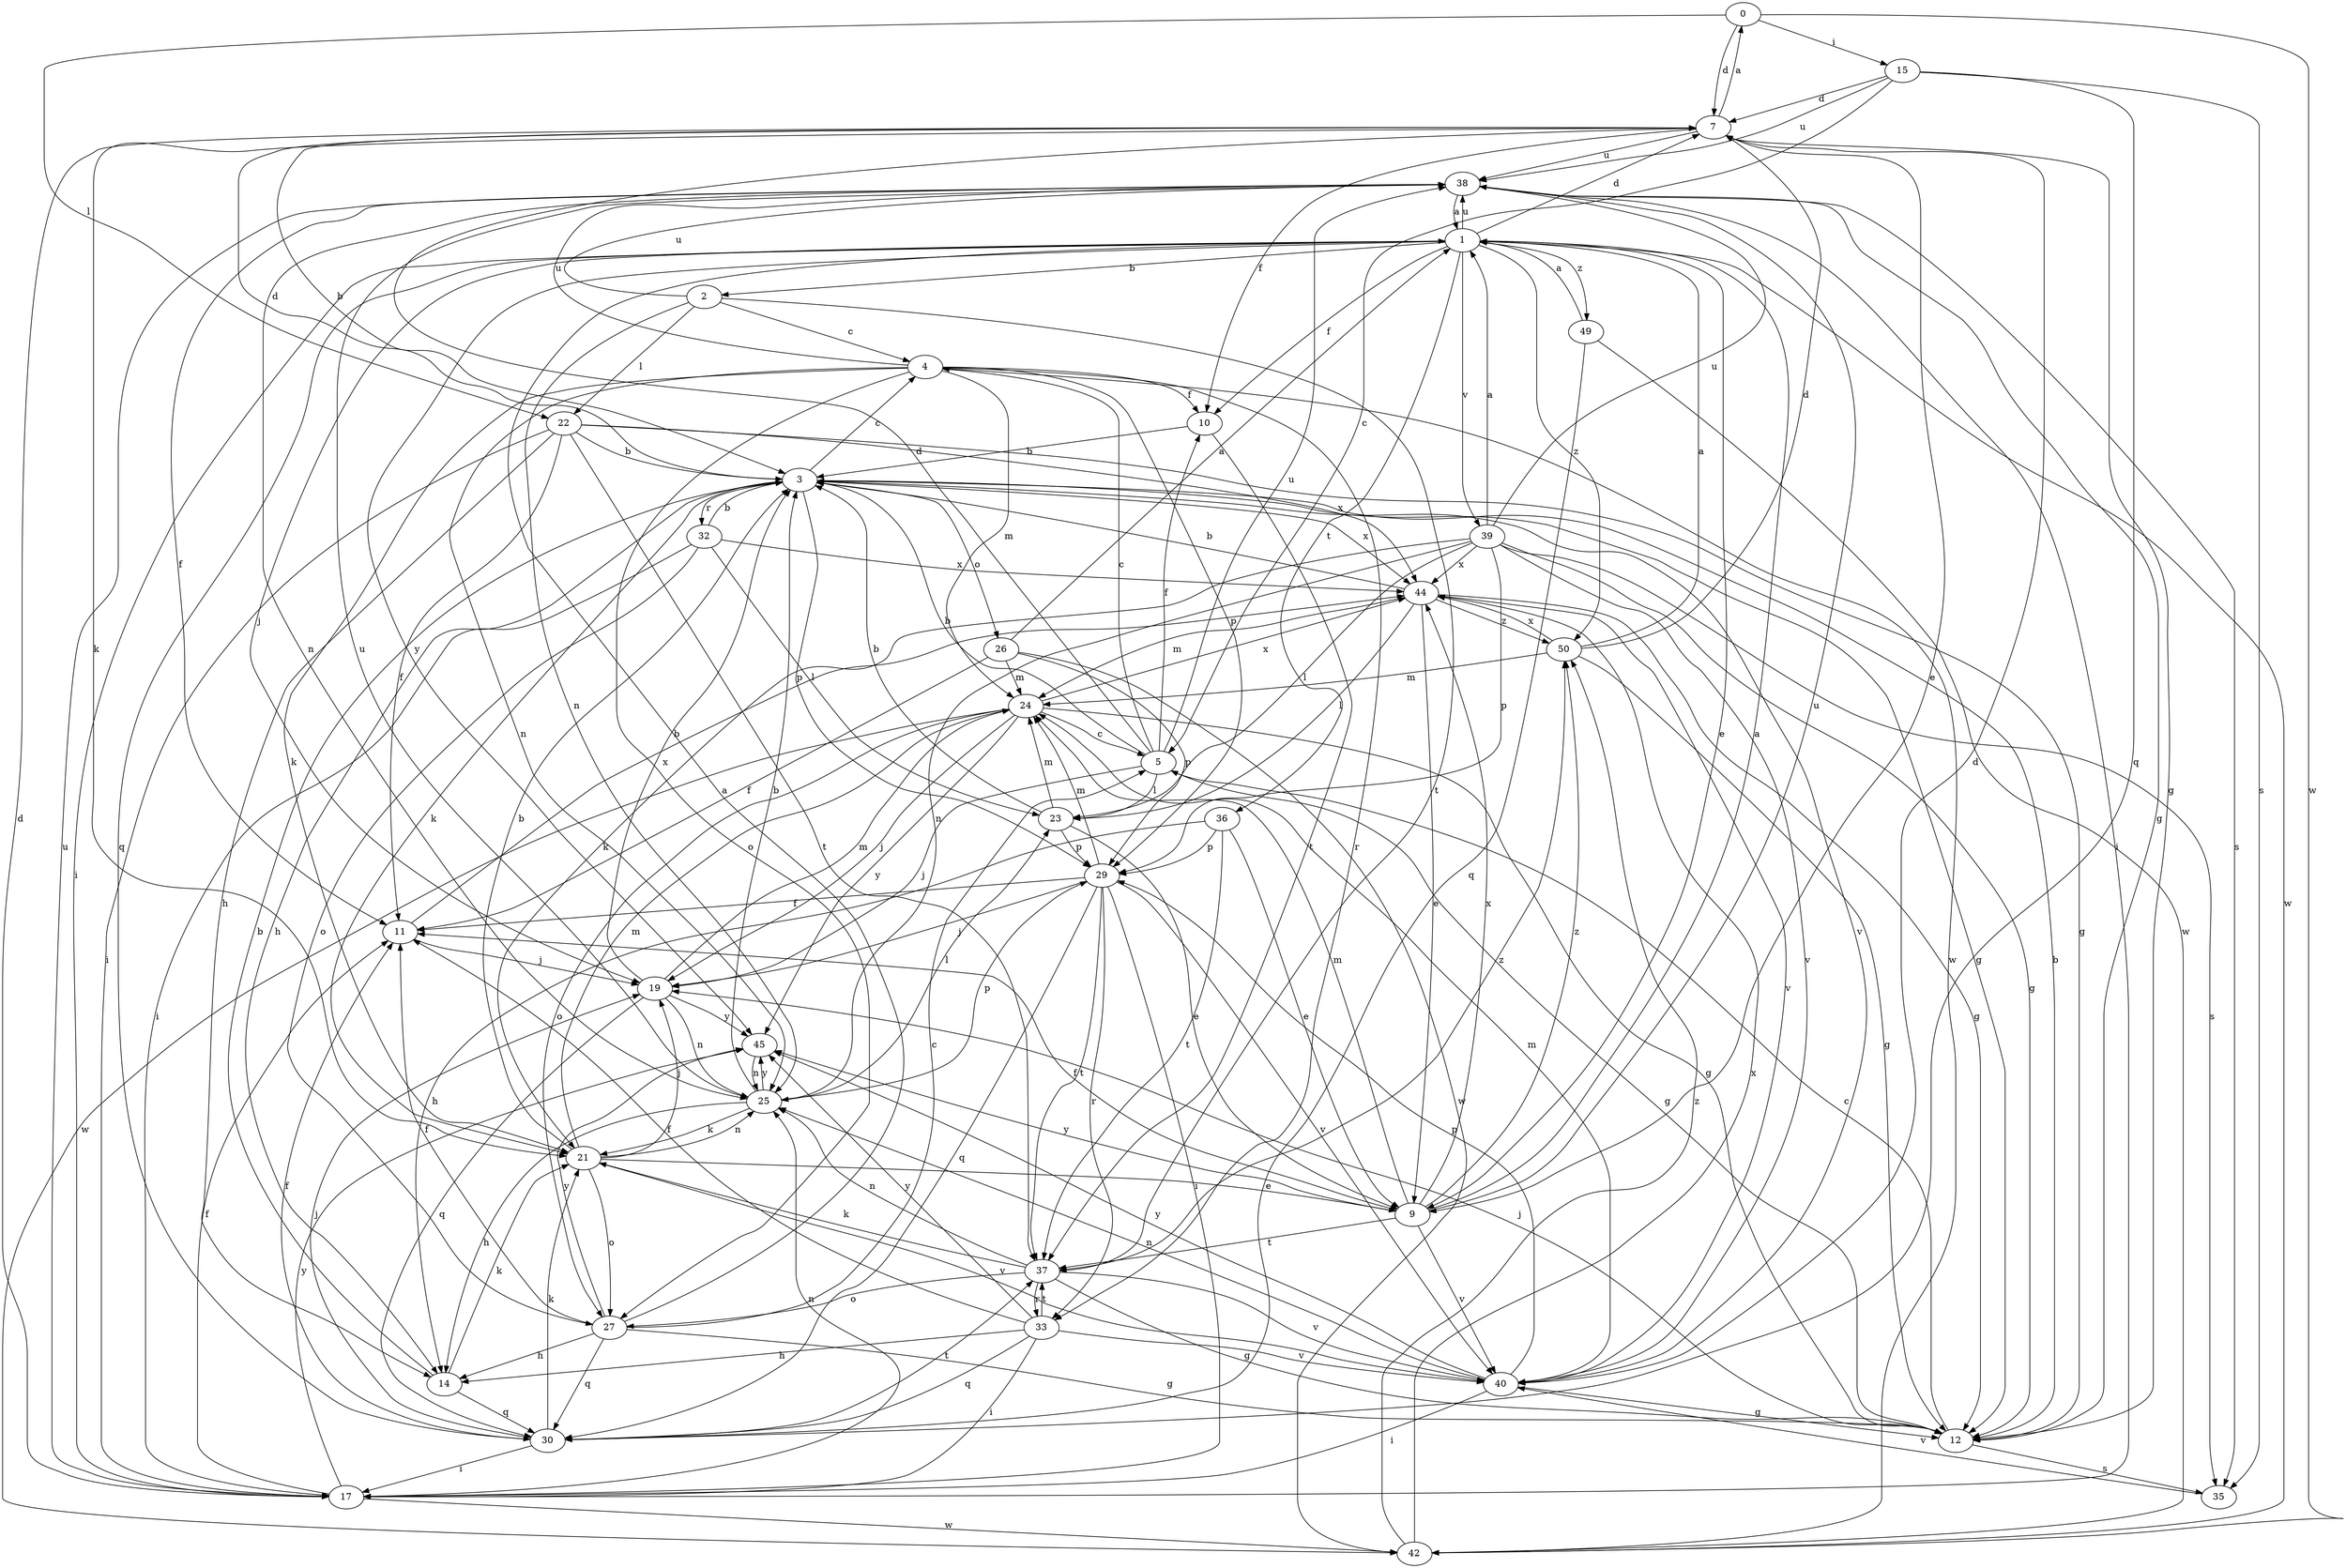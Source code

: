 strict digraph  {
0;
1;
2;
3;
4;
5;
7;
9;
10;
11;
12;
14;
15;
17;
19;
21;
22;
23;
24;
25;
26;
27;
29;
30;
32;
33;
35;
36;
37;
38;
39;
40;
42;
44;
45;
49;
50;
0 -> 7  [label=d];
0 -> 15  [label=i];
0 -> 22  [label=l];
0 -> 42  [label=w];
1 -> 2  [label=b];
1 -> 7  [label=d];
1 -> 9  [label=e];
1 -> 10  [label=f];
1 -> 17  [label=i];
1 -> 19  [label=j];
1 -> 30  [label=q];
1 -> 36  [label=t];
1 -> 38  [label=u];
1 -> 39  [label=v];
1 -> 42  [label=w];
1 -> 45  [label=y];
1 -> 49  [label=z];
1 -> 50  [label=z];
2 -> 4  [label=c];
2 -> 22  [label=l];
2 -> 25  [label=n];
2 -> 37  [label=t];
2 -> 38  [label=u];
3 -> 4  [label=c];
3 -> 7  [label=d];
3 -> 12  [label=g];
3 -> 14  [label=h];
3 -> 21  [label=k];
3 -> 26  [label=o];
3 -> 29  [label=p];
3 -> 32  [label=r];
3 -> 40  [label=v];
3 -> 44  [label=x];
4 -> 10  [label=f];
4 -> 21  [label=k];
4 -> 24  [label=m];
4 -> 25  [label=n];
4 -> 27  [label=o];
4 -> 29  [label=p];
4 -> 33  [label=r];
4 -> 38  [label=u];
4 -> 42  [label=w];
5 -> 3  [label=b];
5 -> 4  [label=c];
5 -> 7  [label=d];
5 -> 10  [label=f];
5 -> 12  [label=g];
5 -> 19  [label=j];
5 -> 23  [label=l];
5 -> 38  [label=u];
7 -> 0  [label=a];
7 -> 3  [label=b];
7 -> 9  [label=e];
7 -> 10  [label=f];
7 -> 12  [label=g];
7 -> 21  [label=k];
7 -> 38  [label=u];
9 -> 1  [label=a];
9 -> 11  [label=f];
9 -> 24  [label=m];
9 -> 37  [label=t];
9 -> 38  [label=u];
9 -> 40  [label=v];
9 -> 44  [label=x];
9 -> 45  [label=y];
9 -> 50  [label=z];
10 -> 3  [label=b];
10 -> 37  [label=t];
11 -> 19  [label=j];
11 -> 44  [label=x];
12 -> 3  [label=b];
12 -> 5  [label=c];
12 -> 19  [label=j];
12 -> 35  [label=s];
14 -> 3  [label=b];
14 -> 21  [label=k];
14 -> 30  [label=q];
15 -> 5  [label=c];
15 -> 7  [label=d];
15 -> 30  [label=q];
15 -> 35  [label=s];
15 -> 38  [label=u];
17 -> 7  [label=d];
17 -> 11  [label=f];
17 -> 25  [label=n];
17 -> 38  [label=u];
17 -> 42  [label=w];
17 -> 45  [label=y];
19 -> 3  [label=b];
19 -> 24  [label=m];
19 -> 25  [label=n];
19 -> 30  [label=q];
19 -> 45  [label=y];
21 -> 3  [label=b];
21 -> 9  [label=e];
21 -> 19  [label=j];
21 -> 24  [label=m];
21 -> 25  [label=n];
21 -> 27  [label=o];
21 -> 40  [label=v];
22 -> 3  [label=b];
22 -> 11  [label=f];
22 -> 12  [label=g];
22 -> 14  [label=h];
22 -> 17  [label=i];
22 -> 37  [label=t];
22 -> 44  [label=x];
23 -> 3  [label=b];
23 -> 9  [label=e];
23 -> 24  [label=m];
23 -> 29  [label=p];
24 -> 5  [label=c];
24 -> 12  [label=g];
24 -> 19  [label=j];
24 -> 27  [label=o];
24 -> 42  [label=w];
24 -> 44  [label=x];
24 -> 45  [label=y];
25 -> 3  [label=b];
25 -> 14  [label=h];
25 -> 21  [label=k];
25 -> 23  [label=l];
25 -> 29  [label=p];
25 -> 38  [label=u];
25 -> 45  [label=y];
26 -> 1  [label=a];
26 -> 11  [label=f];
26 -> 24  [label=m];
26 -> 29  [label=p];
26 -> 42  [label=w];
27 -> 1  [label=a];
27 -> 5  [label=c];
27 -> 11  [label=f];
27 -> 12  [label=g];
27 -> 14  [label=h];
27 -> 30  [label=q];
27 -> 45  [label=y];
29 -> 11  [label=f];
29 -> 17  [label=i];
29 -> 19  [label=j];
29 -> 24  [label=m];
29 -> 30  [label=q];
29 -> 33  [label=r];
29 -> 37  [label=t];
29 -> 40  [label=v];
30 -> 11  [label=f];
30 -> 17  [label=i];
30 -> 19  [label=j];
30 -> 21  [label=k];
30 -> 37  [label=t];
32 -> 3  [label=b];
32 -> 17  [label=i];
32 -> 23  [label=l];
32 -> 27  [label=o];
32 -> 44  [label=x];
33 -> 11  [label=f];
33 -> 14  [label=h];
33 -> 17  [label=i];
33 -> 30  [label=q];
33 -> 37  [label=t];
33 -> 40  [label=v];
33 -> 45  [label=y];
35 -> 40  [label=v];
36 -> 9  [label=e];
36 -> 14  [label=h];
36 -> 29  [label=p];
36 -> 37  [label=t];
37 -> 12  [label=g];
37 -> 21  [label=k];
37 -> 25  [label=n];
37 -> 27  [label=o];
37 -> 33  [label=r];
37 -> 40  [label=v];
37 -> 50  [label=z];
38 -> 1  [label=a];
38 -> 11  [label=f];
38 -> 12  [label=g];
38 -> 17  [label=i];
38 -> 25  [label=n];
38 -> 35  [label=s];
39 -> 1  [label=a];
39 -> 12  [label=g];
39 -> 21  [label=k];
39 -> 23  [label=l];
39 -> 25  [label=n];
39 -> 29  [label=p];
39 -> 35  [label=s];
39 -> 38  [label=u];
39 -> 40  [label=v];
39 -> 44  [label=x];
40 -> 7  [label=d];
40 -> 12  [label=g];
40 -> 17  [label=i];
40 -> 24  [label=m];
40 -> 25  [label=n];
40 -> 29  [label=p];
40 -> 45  [label=y];
42 -> 44  [label=x];
42 -> 50  [label=z];
44 -> 3  [label=b];
44 -> 9  [label=e];
44 -> 12  [label=g];
44 -> 23  [label=l];
44 -> 24  [label=m];
44 -> 40  [label=v];
44 -> 50  [label=z];
45 -> 25  [label=n];
49 -> 1  [label=a];
49 -> 30  [label=q];
49 -> 42  [label=w];
50 -> 1  [label=a];
50 -> 7  [label=d];
50 -> 12  [label=g];
50 -> 24  [label=m];
50 -> 44  [label=x];
}
